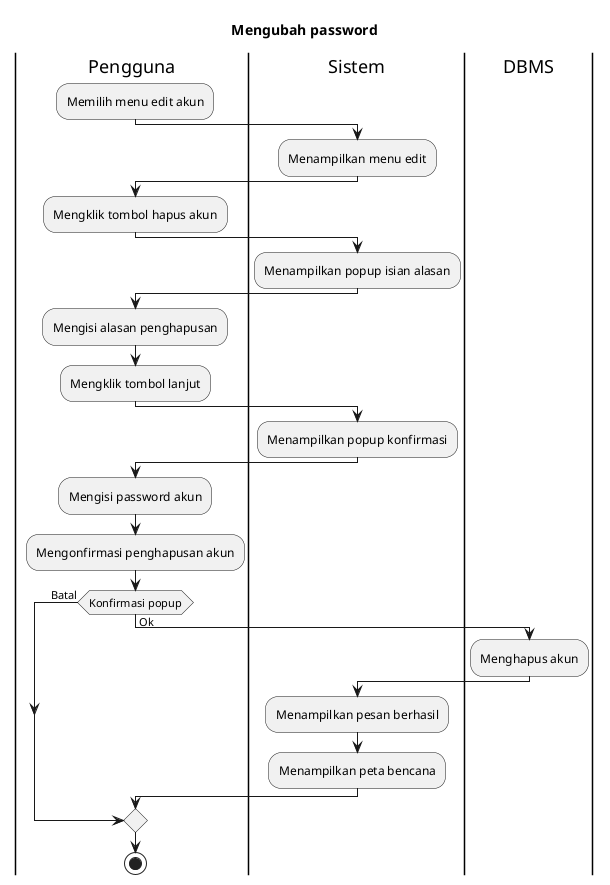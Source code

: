 @startuml UC-MGACCOUNT-004 - Mengubah password 
title Mengubah password

|Pengguna|
:Memilih menu edit akun;

|Sistem|
:Menampilkan menu edit;

|Pengguna|
:Mengklik tombol hapus akun;

|Sistem|
:Menampilkan popup isian alasan;

|Pengguna|
:Mengisi alasan penghapusan;
:Mengklik tombol lanjut;

|Sistem|
:Menampilkan popup konfirmasi;

|Pengguna|
:Mengisi password akun;
:Mengonfirmasi penghapusan akun;

if (Konfirmasi popup) then (Batal)
else (Ok)
  |DBMS|
  :Menghapus akun;

  |Sistem|
  :Menampilkan pesan berhasil;
  :Menampilkan peta bencana;
endif

|Pengguna|
stop

@enduml